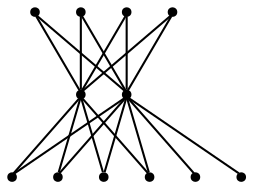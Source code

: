 graph {
  node [shape=point,comment="{\"directed\":false,\"doi\":\"10.1007/978-3-540-70904-6_32\",\"figure\":\"8 (1)\"}"]

  v0 [pos="745.9512354651163,1310.8749813503696"]
  v1 [pos="509.6572946947674,1499.8749521043574"]
  v2 [pos="509.6572946947674,1121.8749470180942"]
  v3 [pos="556.916086028343,1310.8749813503696"]
  v4 [pos="793.2100109011628,1310.8749813503696"]
  v5 [pos="651.4336686954942,1310.8749813503696"]
  v6 [pos="273.4258630087209,1310.8749813503696"]
  v7 [pos="462.3985192587209,1310.8749813503696"]
  v8 [pos="604.1748932594476,1310.8749813503696"]
  v9 [pos="415.1397279251454,1310.8749813503696"]
  v10 [pos="367.8809206940407,1310.8749813503696"]
  v11 [pos="226.16707167514534,1310.8749813503696"]

  v0 -- v1 [id="-1",pos="745.9512354651163,1310.8749813503696 509.6572946947674,1499.8749521043574 509.6572946947674,1499.8749521043574 509.6572946947674,1499.8749521043574"]
  v11 -- v2 [id="-2",pos="226.16707167514534,1310.8749813503696 509.6572946947674,1121.8749470180942 509.6572946947674,1121.8749470180942 509.6572946947674,1121.8749470180942"]
  v11 -- v1 [id="-3",pos="226.16707167514534,1310.8749813503696 509.6572946947674,1499.8749521043574 509.6572946947674,1499.8749521043574 509.6572946947674,1499.8749521043574"]
  v10 -- v2 [id="-4",pos="367.8809206940407,1310.8749813503696 509.6572946947674,1121.8749470180942 509.6572946947674,1121.8749470180942 509.6572946947674,1121.8749470180942"]
  v10 -- v1 [id="-5",pos="367.8809206940407,1310.8749813503696 509.6572946947674,1499.8749521043574 509.6572946947674,1499.8749521043574 509.6572946947674,1499.8749521043574"]
  v1 -- v7 [id="-6",pos="509.6572946947674,1499.8749521043574 462.3985192587209,1310.8749813503696 462.3985192587209,1310.8749813503696 462.3985192587209,1310.8749813503696"]
  v1 -- v6 [id="-7",pos="509.6572946947674,1499.8749521043574 273.4258630087209,1310.8749813503696 273.4258630087209,1310.8749813503696 273.4258630087209,1310.8749813503696"]
  v1 -- v5 [id="-8",pos="509.6572946947674,1499.8749521043574 651.4336686954942,1310.8749813503696 651.4336686954942,1310.8749813503696 651.4336686954942,1310.8749813503696"]
  v1 -- v4 [id="-9",pos="509.6572946947674,1499.8749521043574 793.2100109011628,1310.8749813503696 793.2100109011628,1310.8749813503696 793.2100109011628,1310.8749813503696"]
  v2 -- v9 [id="-10",pos="509.6572946947674,1121.8749470180942 415.1397279251454,1310.8749813503696 415.1397279251454,1310.8749813503696 415.1397279251454,1310.8749813503696"]
  v2 -- v8 [id="-11",pos="509.6572946947674,1121.8749470180942 604.1748932594476,1310.8749813503696 604.1748932594476,1310.8749813503696 604.1748932594476,1310.8749813503696"]
  v2 -- v7 [id="-12",pos="509.6572946947674,1121.8749470180942 462.3985192587209,1310.8749813503696 462.3985192587209,1310.8749813503696 462.3985192587209,1310.8749813503696"]
  v2 -- v6 [id="-13",pos="509.6572946947674,1121.8749470180942 273.4258630087209,1310.8749813503696 273.4258630087209,1310.8749813503696 273.4258630087209,1310.8749813503696"]
  v2 -- v5 [id="-14",pos="509.6572946947674,1121.8749470180942 651.4336686954942,1310.8749813503696 651.4336686954942,1310.8749813503696 651.4336686954942,1310.8749813503696"]
  v2 -- v4 [id="-15",pos="509.6572946947674,1121.8749470180942 793.2100109011628,1310.8749813503696 793.2100109011628,1310.8749813503696 793.2100109011628,1310.8749813503696"]
  v3 -- v1 [id="-16",pos="556.916086028343,1310.8749813503696 509.6572946947674,1499.8749521043574 509.6572946947674,1499.8749521043574 509.6572946947674,1499.8749521043574"]
  v3 -- v2 [id="-17",pos="556.916086028343,1310.8749813503696 509.6572946947674,1121.8749470180942 509.6572946947674,1121.8749470180942 509.6572946947674,1121.8749470180942"]
  v0 -- v2 [id="-18",pos="745.9512354651163,1310.8749813503696 509.6572946947674,1121.8749470180942 509.6572946947674,1121.8749470180942 509.6572946947674,1121.8749470180942"]
}